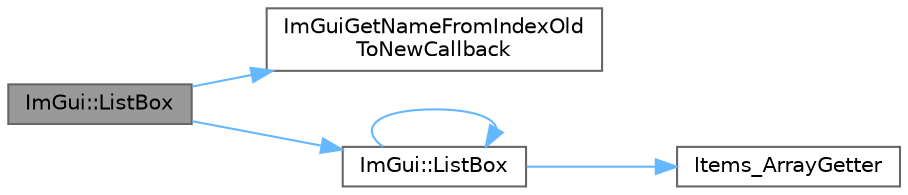 digraph "ImGui::ListBox"
{
 // LATEX_PDF_SIZE
  bgcolor="transparent";
  edge [fontname=Helvetica,fontsize=10,labelfontname=Helvetica,labelfontsize=10];
  node [fontname=Helvetica,fontsize=10,shape=box,height=0.2,width=0.4];
  rankdir="LR";
  Node1 [id="Node000001",label="ImGui::ListBox",height=0.2,width=0.4,color="gray40", fillcolor="grey60", style="filled", fontcolor="black",tooltip=" "];
  Node1 -> Node2 [id="edge1_Node000001_Node000002",color="steelblue1",style="solid",tooltip=" "];
  Node2 [id="Node000002",label="ImGuiGetNameFromIndexOld\lToNewCallback",height=0.2,width=0.4,color="grey40", fillcolor="white", style="filled",URL="$imgui__widgets_8cpp.html#a6201ac5ca1497718dc28dd5f9cd13a3b",tooltip=" "];
  Node1 -> Node3 [id="edge2_Node000001_Node000003",color="steelblue1",style="solid",tooltip=" "];
  Node3 [id="Node000003",label="ImGui::ListBox",height=0.2,width=0.4,color="grey40", fillcolor="white", style="filled",URL="$namespace_im_gui.html#a44379fe654f54ae8bd8cc1b88bf7c822",tooltip=" "];
  Node3 -> Node4 [id="edge3_Node000003_Node000004",color="steelblue1",style="solid",tooltip=" "];
  Node4 [id="Node000004",label="Items_ArrayGetter",height=0.2,width=0.4,color="grey40", fillcolor="white", style="filled",URL="$imgui__widgets_8cpp.html#ad8f314afb60770d322bd454ec21e6c15",tooltip=" "];
  Node3 -> Node3 [id="edge4_Node000003_Node000003",color="steelblue1",style="solid",tooltip=" "];
}
